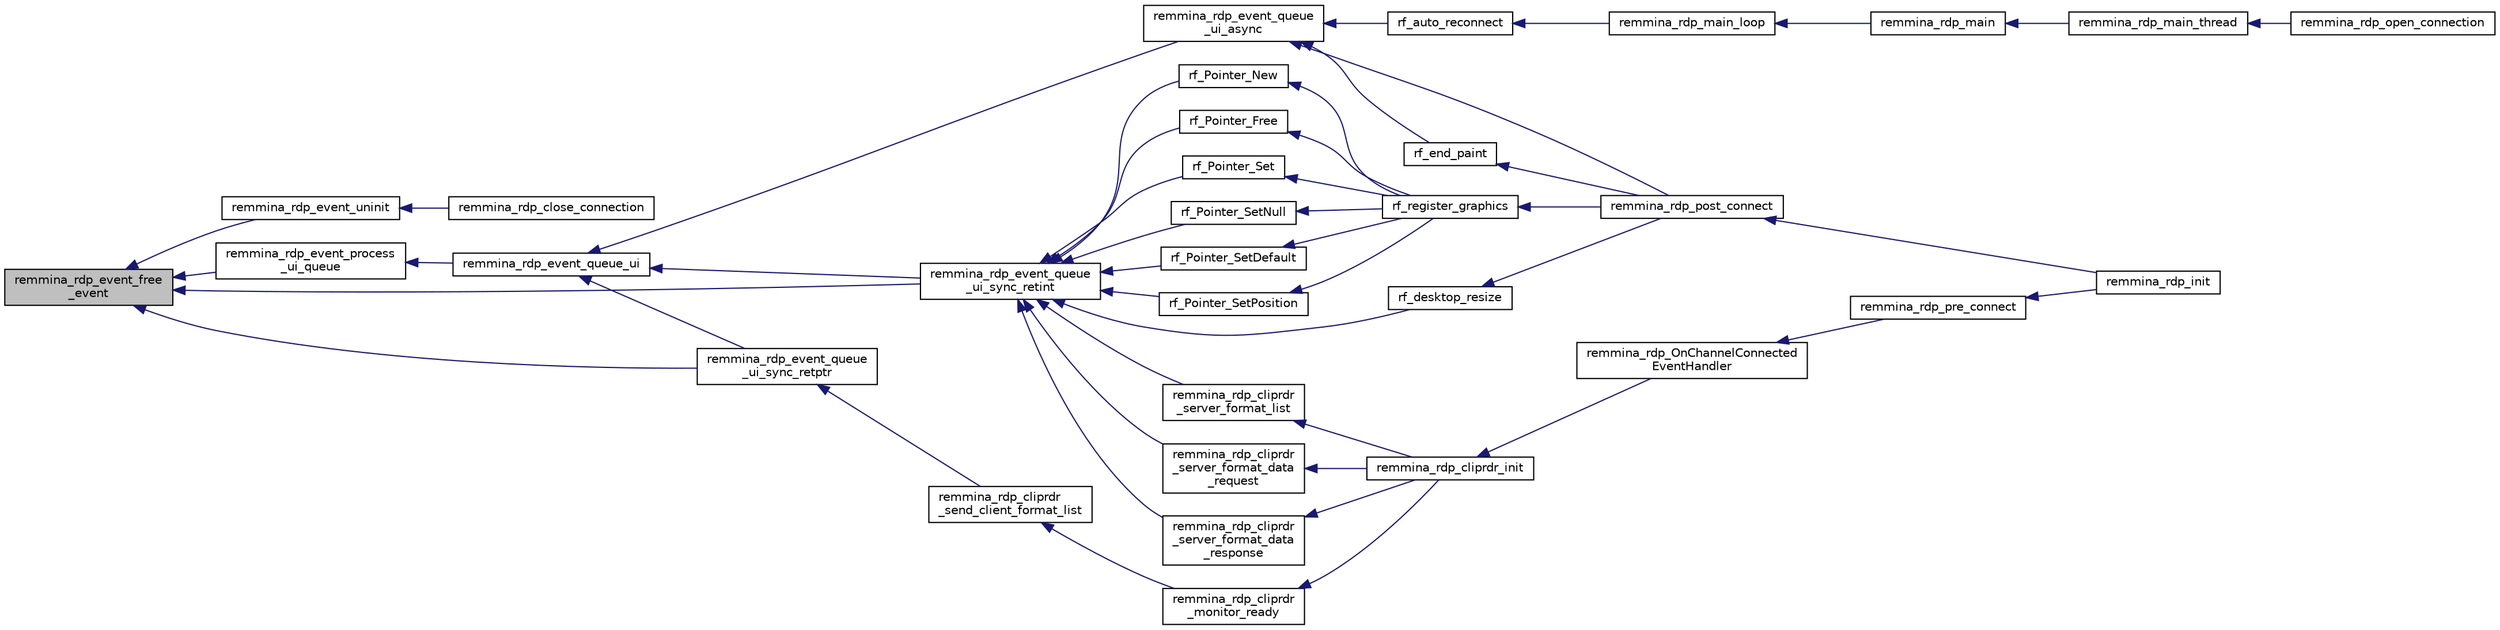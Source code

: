 digraph "remmina_rdp_event_free_event"
{
  edge [fontname="Helvetica",fontsize="10",labelfontname="Helvetica",labelfontsize="10"];
  node [fontname="Helvetica",fontsize="10",shape=record];
  rankdir="LR";
  Node239 [label="remmina_rdp_event_free\l_event",height=0.2,width=0.4,color="black", fillcolor="grey75", style="filled", fontcolor="black"];
  Node239 -> Node240 [dir="back",color="midnightblue",fontsize="10",style="solid",fontname="Helvetica"];
  Node240 [label="remmina_rdp_event_uninit",height=0.2,width=0.4,color="black", fillcolor="white", style="filled",URL="$rdp__event_8h.html#a65eef99dc99f77be815a5da804ed94fc"];
  Node240 -> Node241 [dir="back",color="midnightblue",fontsize="10",style="solid",fontname="Helvetica"];
  Node241 [label="remmina_rdp_close_connection",height=0.2,width=0.4,color="black", fillcolor="white", style="filled",URL="$rdp__plugin_8c.html#a1beaae641f40fc4fbcafe84846a2eb76"];
  Node239 -> Node242 [dir="back",color="midnightblue",fontsize="10",style="solid",fontname="Helvetica"];
  Node242 [label="remmina_rdp_event_process\l_ui_queue",height=0.2,width=0.4,color="black", fillcolor="white", style="filled",URL="$rdp__event_8c.html#abfa1d5d0b0494818fb5e1a549c0acd23"];
  Node242 -> Node243 [dir="back",color="midnightblue",fontsize="10",style="solid",fontname="Helvetica"];
  Node243 [label="remmina_rdp_event_queue_ui",height=0.2,width=0.4,color="black", fillcolor="white", style="filled",URL="$rdp__event_8c.html#a2b91746b782b7782432bd1d23c6a9945"];
  Node243 -> Node244 [dir="back",color="midnightblue",fontsize="10",style="solid",fontname="Helvetica"];
  Node244 [label="remmina_rdp_event_queue\l_ui_async",height=0.2,width=0.4,color="black", fillcolor="white", style="filled",URL="$rdp__event_8h.html#ae445fd0a84c7c9414a177a69c86cf325"];
  Node244 -> Node245 [dir="back",color="midnightblue",fontsize="10",style="solid",fontname="Helvetica"];
  Node245 [label="rf_auto_reconnect",height=0.2,width=0.4,color="black", fillcolor="white", style="filled",URL="$rdp__plugin_8c.html#a6dc42bd40842f63939e962828c19cfc7"];
  Node245 -> Node246 [dir="back",color="midnightblue",fontsize="10",style="solid",fontname="Helvetica"];
  Node246 [label="remmina_rdp_main_loop",height=0.2,width=0.4,color="black", fillcolor="white", style="filled",URL="$rdp__plugin_8c.html#adb2d2f801618ad1e5ff14b4ebf2a9eb9"];
  Node246 -> Node247 [dir="back",color="midnightblue",fontsize="10",style="solid",fontname="Helvetica"];
  Node247 [label="remmina_rdp_main",height=0.2,width=0.4,color="black", fillcolor="white", style="filled",URL="$rdp__plugin_8c.html#a12e0199d082d510648cb27168486f4e0"];
  Node247 -> Node248 [dir="back",color="midnightblue",fontsize="10",style="solid",fontname="Helvetica"];
  Node248 [label="remmina_rdp_main_thread",height=0.2,width=0.4,color="black", fillcolor="white", style="filled",URL="$rdp__plugin_8c.html#a3b62e33da1cb6cfa69c44f565ad53c54"];
  Node248 -> Node249 [dir="back",color="midnightblue",fontsize="10",style="solid",fontname="Helvetica"];
  Node249 [label="remmina_rdp_open_connection",height=0.2,width=0.4,color="black", fillcolor="white", style="filled",URL="$rdp__plugin_8c.html#a5f88cb338f10185c43bfc7d711dddee5"];
  Node244 -> Node250 [dir="back",color="midnightblue",fontsize="10",style="solid",fontname="Helvetica"];
  Node250 [label="rf_end_paint",height=0.2,width=0.4,color="black", fillcolor="white", style="filled",URL="$rdp__plugin_8c.html#ab5b2b1181588e07e68c083c9539fa84f"];
  Node250 -> Node251 [dir="back",color="midnightblue",fontsize="10",style="solid",fontname="Helvetica"];
  Node251 [label="remmina_rdp_post_connect",height=0.2,width=0.4,color="black", fillcolor="white", style="filled",URL="$rdp__plugin_8c.html#ac8d1ec82167ad20b7634ed545d4badbc"];
  Node251 -> Node252 [dir="back",color="midnightblue",fontsize="10",style="solid",fontname="Helvetica"];
  Node252 [label="remmina_rdp_init",height=0.2,width=0.4,color="black", fillcolor="white", style="filled",URL="$rdp__plugin_8c.html#a6dd204e4f7a63fdcdfb6cd3066cbf309"];
  Node244 -> Node251 [dir="back",color="midnightblue",fontsize="10",style="solid",fontname="Helvetica"];
  Node243 -> Node253 [dir="back",color="midnightblue",fontsize="10",style="solid",fontname="Helvetica"];
  Node253 [label="remmina_rdp_event_queue\l_ui_sync_retint",height=0.2,width=0.4,color="black", fillcolor="white", style="filled",URL="$rdp__event_8h.html#ab5fe43c1b1b77c39f118d2581942eb81"];
  Node253 -> Node254 [dir="back",color="midnightblue",fontsize="10",style="solid",fontname="Helvetica"];
  Node254 [label="remmina_rdp_cliprdr\l_server_format_list",height=0.2,width=0.4,color="black", fillcolor="white", style="filled",URL="$rdp__cliprdr_8c.html#aad8017b7ae0935c5266e7777dae3c3d4"];
  Node254 -> Node255 [dir="back",color="midnightblue",fontsize="10",style="solid",fontname="Helvetica"];
  Node255 [label="remmina_rdp_cliprdr_init",height=0.2,width=0.4,color="black", fillcolor="white", style="filled",URL="$rdp__cliprdr_8h.html#a9425378cc9b2da11eb4b866c8069e4aa"];
  Node255 -> Node256 [dir="back",color="midnightblue",fontsize="10",style="solid",fontname="Helvetica"];
  Node256 [label="remmina_rdp_OnChannelConnected\lEventHandler",height=0.2,width=0.4,color="black", fillcolor="white", style="filled",URL="$rdp__channels_8h.html#a759a6601ddb16301f0f6c39a6e88425a"];
  Node256 -> Node257 [dir="back",color="midnightblue",fontsize="10",style="solid",fontname="Helvetica"];
  Node257 [label="remmina_rdp_pre_connect",height=0.2,width=0.4,color="black", fillcolor="white", style="filled",URL="$rdp__plugin_8c.html#a0bc4113554537fd1a9e4c8bb9201e789"];
  Node257 -> Node252 [dir="back",color="midnightblue",fontsize="10",style="solid",fontname="Helvetica"];
  Node253 -> Node258 [dir="back",color="midnightblue",fontsize="10",style="solid",fontname="Helvetica"];
  Node258 [label="remmina_rdp_cliprdr\l_server_format_data\l_request",height=0.2,width=0.4,color="black", fillcolor="white", style="filled",URL="$rdp__cliprdr_8c.html#a3a346af4c3c92ec71797838ecc69bdae"];
  Node258 -> Node255 [dir="back",color="midnightblue",fontsize="10",style="solid",fontname="Helvetica"];
  Node253 -> Node259 [dir="back",color="midnightblue",fontsize="10",style="solid",fontname="Helvetica"];
  Node259 [label="remmina_rdp_cliprdr\l_server_format_data\l_response",height=0.2,width=0.4,color="black", fillcolor="white", style="filled",URL="$rdp__cliprdr_8c.html#a010f06478881fa1942237c48a4605a23"];
  Node259 -> Node255 [dir="back",color="midnightblue",fontsize="10",style="solid",fontname="Helvetica"];
  Node253 -> Node260 [dir="back",color="midnightblue",fontsize="10",style="solid",fontname="Helvetica"];
  Node260 [label="rf_Pointer_New",height=0.2,width=0.4,color="black", fillcolor="white", style="filled",URL="$rdp__graphics_8c.html#a9fb6fb540ec75254cb763ae974fb5129"];
  Node260 -> Node261 [dir="back",color="midnightblue",fontsize="10",style="solid",fontname="Helvetica"];
  Node261 [label="rf_register_graphics",height=0.2,width=0.4,color="black", fillcolor="white", style="filled",URL="$rdp__graphics_8h.html#a95732c40c35499f3440715b6526279b1"];
  Node261 -> Node251 [dir="back",color="midnightblue",fontsize="10",style="solid",fontname="Helvetica"];
  Node253 -> Node262 [dir="back",color="midnightblue",fontsize="10",style="solid",fontname="Helvetica"];
  Node262 [label="rf_Pointer_Free",height=0.2,width=0.4,color="black", fillcolor="white", style="filled",URL="$rdp__graphics_8c.html#afe709335471a30a29f9c97587d43088f"];
  Node262 -> Node261 [dir="back",color="midnightblue",fontsize="10",style="solid",fontname="Helvetica"];
  Node253 -> Node263 [dir="back",color="midnightblue",fontsize="10",style="solid",fontname="Helvetica"];
  Node263 [label="rf_Pointer_Set",height=0.2,width=0.4,color="black", fillcolor="white", style="filled",URL="$rdp__graphics_8c.html#aee54ac34465e6b70a5a7bbd799e9b747"];
  Node263 -> Node261 [dir="back",color="midnightblue",fontsize="10",style="solid",fontname="Helvetica"];
  Node253 -> Node264 [dir="back",color="midnightblue",fontsize="10",style="solid",fontname="Helvetica"];
  Node264 [label="rf_Pointer_SetNull",height=0.2,width=0.4,color="black", fillcolor="white", style="filled",URL="$rdp__graphics_8c.html#aeb108afe0c6da4dfa5a485137921437a"];
  Node264 -> Node261 [dir="back",color="midnightblue",fontsize="10",style="solid",fontname="Helvetica"];
  Node253 -> Node265 [dir="back",color="midnightblue",fontsize="10",style="solid",fontname="Helvetica"];
  Node265 [label="rf_Pointer_SetDefault",height=0.2,width=0.4,color="black", fillcolor="white", style="filled",URL="$rdp__graphics_8c.html#ac2abd9da136bc6f446c836a3d53ab8b6"];
  Node265 -> Node261 [dir="back",color="midnightblue",fontsize="10",style="solid",fontname="Helvetica"];
  Node253 -> Node266 [dir="back",color="midnightblue",fontsize="10",style="solid",fontname="Helvetica"];
  Node266 [label="rf_Pointer_SetPosition",height=0.2,width=0.4,color="black", fillcolor="white", style="filled",URL="$rdp__graphics_8c.html#a4c2407f4e8db3ae44123066c373b705c"];
  Node266 -> Node261 [dir="back",color="midnightblue",fontsize="10",style="solid",fontname="Helvetica"];
  Node253 -> Node267 [dir="back",color="midnightblue",fontsize="10",style="solid",fontname="Helvetica"];
  Node267 [label="rf_desktop_resize",height=0.2,width=0.4,color="black", fillcolor="white", style="filled",URL="$rdp__plugin_8c.html#a992a905d014d83a8de736ffbd85fe901"];
  Node267 -> Node251 [dir="back",color="midnightblue",fontsize="10",style="solid",fontname="Helvetica"];
  Node243 -> Node268 [dir="back",color="midnightblue",fontsize="10",style="solid",fontname="Helvetica"];
  Node268 [label="remmina_rdp_event_queue\l_ui_sync_retptr",height=0.2,width=0.4,color="black", fillcolor="white", style="filled",URL="$rdp__event_8h.html#adaaf3de8342309cc52668f318a473350"];
  Node268 -> Node269 [dir="back",color="midnightblue",fontsize="10",style="solid",fontname="Helvetica"];
  Node269 [label="remmina_rdp_cliprdr\l_send_client_format_list",height=0.2,width=0.4,color="black", fillcolor="white", style="filled",URL="$rdp__cliprdr_8c.html#a8afec91e9f54fc3a0ea8f25d8349bd8b"];
  Node269 -> Node270 [dir="back",color="midnightblue",fontsize="10",style="solid",fontname="Helvetica"];
  Node270 [label="remmina_rdp_cliprdr\l_monitor_ready",height=0.2,width=0.4,color="black", fillcolor="white", style="filled",URL="$rdp__cliprdr_8c.html#a5c9890f4354ef9a8dedcf3a371a2a16f"];
  Node270 -> Node255 [dir="back",color="midnightblue",fontsize="10",style="solid",fontname="Helvetica"];
  Node239 -> Node253 [dir="back",color="midnightblue",fontsize="10",style="solid",fontname="Helvetica"];
  Node239 -> Node268 [dir="back",color="midnightblue",fontsize="10",style="solid",fontname="Helvetica"];
}
